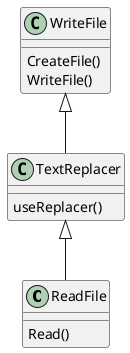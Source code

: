 @startuml
'https://plantuml.com/class-diagram

class ReadFile{
Read()
}
class TextReplacer{
useReplacer()
}
class WriteFile{
CreateFile()
WriteFile()
}



TextReplacer <|-- ReadFile
WriteFile <|-- TextReplacer




@enduml